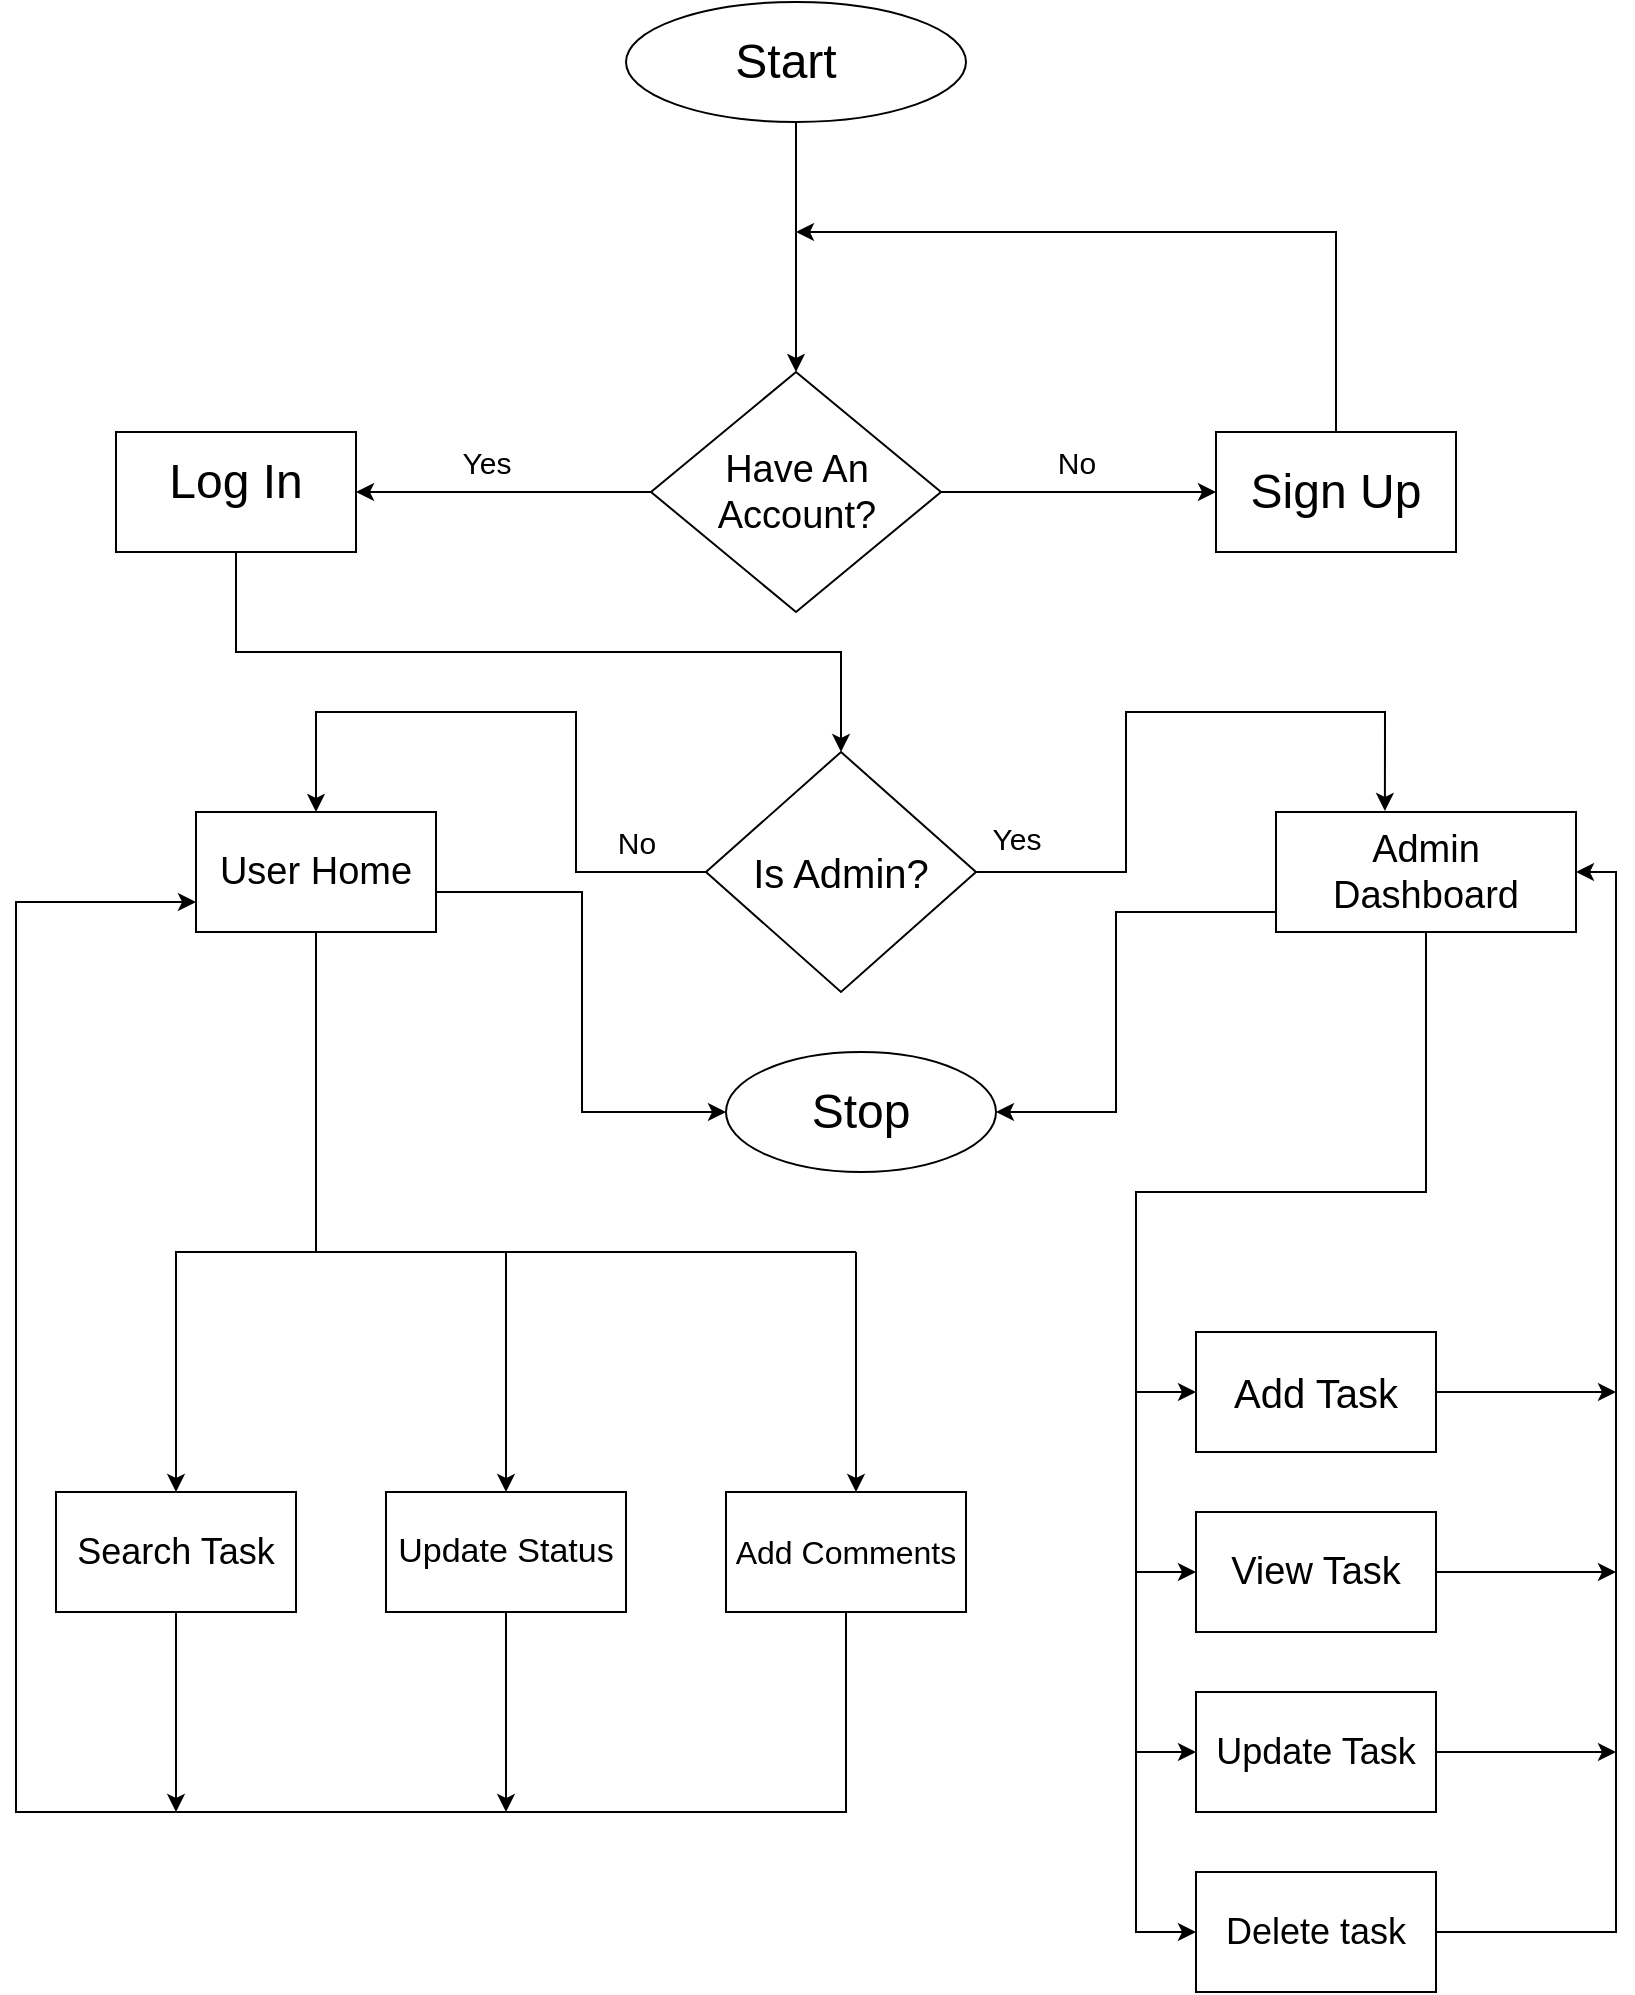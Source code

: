 <mxfile version="21.2.8" type="device">
  <diagram name="Page-1" id="6tgta4oha4WFMD-RV9gB">
    <mxGraphModel dx="1300" dy="840" grid="1" gridSize="10" guides="1" tooltips="1" connect="1" arrows="1" fold="1" page="1" pageScale="1" pageWidth="850" pageHeight="1100" math="0" shadow="0">
      <root>
        <mxCell id="0" />
        <mxCell id="1" parent="0" />
        <mxCell id="MXY0eOI428uYybuDjG1x-4" style="edgeStyle=orthogonalEdgeStyle;rounded=0;orthogonalLoop=1;jettySize=auto;html=1;exitX=0.5;exitY=1;exitDx=0;exitDy=0;" edge="1" parent="1" source="MXY0eOI428uYybuDjG1x-2" target="MXY0eOI428uYybuDjG1x-3">
          <mxGeometry relative="1" as="geometry" />
        </mxCell>
        <mxCell id="MXY0eOI428uYybuDjG1x-2" value="" style="ellipse;whiteSpace=wrap;html=1;" vertex="1" parent="1">
          <mxGeometry x="315" y="15" width="170" height="60" as="geometry" />
        </mxCell>
        <mxCell id="MXY0eOI428uYybuDjG1x-9" style="edgeStyle=orthogonalEdgeStyle;rounded=0;orthogonalLoop=1;jettySize=auto;html=1;exitX=1;exitY=0.5;exitDx=0;exitDy=0;entryX=0;entryY=0.5;entryDx=0;entryDy=0;" edge="1" parent="1" source="MXY0eOI428uYybuDjG1x-3" target="MXY0eOI428uYybuDjG1x-5">
          <mxGeometry relative="1" as="geometry" />
        </mxCell>
        <mxCell id="MXY0eOI428uYybuDjG1x-10" style="edgeStyle=orthogonalEdgeStyle;rounded=0;orthogonalLoop=1;jettySize=auto;html=1;exitX=0;exitY=0.5;exitDx=0;exitDy=0;entryX=1;entryY=0.5;entryDx=0;entryDy=0;" edge="1" parent="1" source="MXY0eOI428uYybuDjG1x-3" target="MXY0eOI428uYybuDjG1x-6">
          <mxGeometry relative="1" as="geometry" />
        </mxCell>
        <mxCell id="MXY0eOI428uYybuDjG1x-3" value="&lt;font style=&quot;font-size: 19px;&quot;&gt;Have An Account?&lt;/font&gt;" style="rhombus;whiteSpace=wrap;html=1;" vertex="1" parent="1">
          <mxGeometry x="327.5" y="200" width="145" height="120" as="geometry" />
        </mxCell>
        <mxCell id="MXY0eOI428uYybuDjG1x-75" style="edgeStyle=orthogonalEdgeStyle;rounded=0;orthogonalLoop=1;jettySize=auto;html=1;exitX=0.5;exitY=0;exitDx=0;exitDy=0;" edge="1" parent="1" source="MXY0eOI428uYybuDjG1x-5">
          <mxGeometry relative="1" as="geometry">
            <mxPoint x="400" y="130" as="targetPoint" />
            <Array as="points">
              <mxPoint x="670" y="130" />
            </Array>
          </mxGeometry>
        </mxCell>
        <mxCell id="MXY0eOI428uYybuDjG1x-5" value="" style="rounded=0;whiteSpace=wrap;html=1;" vertex="1" parent="1">
          <mxGeometry x="610" y="230" width="120" height="60" as="geometry" />
        </mxCell>
        <mxCell id="MXY0eOI428uYybuDjG1x-31" style="edgeStyle=orthogonalEdgeStyle;rounded=0;orthogonalLoop=1;jettySize=auto;html=1;exitX=0.5;exitY=1;exitDx=0;exitDy=0;" edge="1" parent="1" source="MXY0eOI428uYybuDjG1x-6" target="MXY0eOI428uYybuDjG1x-11">
          <mxGeometry relative="1" as="geometry" />
        </mxCell>
        <mxCell id="MXY0eOI428uYybuDjG1x-6" value="" style="rounded=0;whiteSpace=wrap;html=1;" vertex="1" parent="1">
          <mxGeometry x="60" y="230" width="120" height="60" as="geometry" />
        </mxCell>
        <mxCell id="MXY0eOI428uYybuDjG1x-39" style="edgeStyle=orthogonalEdgeStyle;rounded=0;orthogonalLoop=1;jettySize=auto;html=1;exitX=1;exitY=0.5;exitDx=0;exitDy=0;entryX=0.363;entryY=-0.009;entryDx=0;entryDy=0;entryPerimeter=0;" edge="1" parent="1" source="MXY0eOI428uYybuDjG1x-11" target="MXY0eOI428uYybuDjG1x-12">
          <mxGeometry relative="1" as="geometry" />
        </mxCell>
        <mxCell id="MXY0eOI428uYybuDjG1x-41" style="edgeStyle=orthogonalEdgeStyle;rounded=0;orthogonalLoop=1;jettySize=auto;html=1;exitX=0;exitY=0.5;exitDx=0;exitDy=0;entryX=0.5;entryY=0;entryDx=0;entryDy=0;" edge="1" parent="1" source="MXY0eOI428uYybuDjG1x-11" target="MXY0eOI428uYybuDjG1x-13">
          <mxGeometry relative="1" as="geometry">
            <Array as="points">
              <mxPoint x="290" y="450" />
              <mxPoint x="290" y="370" />
              <mxPoint x="160" y="370" />
            </Array>
          </mxGeometry>
        </mxCell>
        <mxCell id="MXY0eOI428uYybuDjG1x-11" value="&lt;font style=&quot;font-size: 20px;&quot;&gt;Is Admin?&lt;/font&gt;" style="rhombus;whiteSpace=wrap;html=1;" vertex="1" parent="1">
          <mxGeometry x="355" y="390" width="135" height="120" as="geometry" />
        </mxCell>
        <mxCell id="MXY0eOI428uYybuDjG1x-61" style="edgeStyle=orthogonalEdgeStyle;rounded=0;orthogonalLoop=1;jettySize=auto;html=1;exitX=0.5;exitY=1;exitDx=0;exitDy=0;entryX=0;entryY=0.5;entryDx=0;entryDy=0;" edge="1" parent="1" source="MXY0eOI428uYybuDjG1x-12" target="MXY0eOI428uYybuDjG1x-23">
          <mxGeometry relative="1" as="geometry">
            <Array as="points">
              <mxPoint x="715" y="610" />
              <mxPoint x="570" y="610" />
              <mxPoint x="570" y="980" />
            </Array>
          </mxGeometry>
        </mxCell>
        <mxCell id="MXY0eOI428uYybuDjG1x-67" style="edgeStyle=orthogonalEdgeStyle;rounded=0;orthogonalLoop=1;jettySize=auto;html=1;exitX=0;exitY=0.5;exitDx=0;exitDy=0;entryX=1;entryY=0.5;entryDx=0;entryDy=0;" edge="1" parent="1" source="MXY0eOI428uYybuDjG1x-12" target="MXY0eOI428uYybuDjG1x-34">
          <mxGeometry relative="1" as="geometry">
            <Array as="points">
              <mxPoint x="640" y="470" />
              <mxPoint x="560" y="470" />
              <mxPoint x="560" y="570" />
            </Array>
          </mxGeometry>
        </mxCell>
        <mxCell id="MXY0eOI428uYybuDjG1x-12" value="&lt;font style=&quot;font-size: 19px;&quot;&gt;Admin Dashboard&lt;/font&gt;" style="rounded=0;whiteSpace=wrap;html=1;" vertex="1" parent="1">
          <mxGeometry x="640" y="420" width="150" height="60" as="geometry" />
        </mxCell>
        <mxCell id="MXY0eOI428uYybuDjG1x-42" style="edgeStyle=orthogonalEdgeStyle;rounded=0;orthogonalLoop=1;jettySize=auto;html=1;exitX=1;exitY=0.5;exitDx=0;exitDy=0;entryX=0;entryY=0.5;entryDx=0;entryDy=0;" edge="1" parent="1" source="MXY0eOI428uYybuDjG1x-13" target="MXY0eOI428uYybuDjG1x-34">
          <mxGeometry relative="1" as="geometry">
            <Array as="points">
              <mxPoint x="220" y="460" />
              <mxPoint x="293" y="460" />
              <mxPoint x="293" y="570" />
            </Array>
          </mxGeometry>
        </mxCell>
        <mxCell id="MXY0eOI428uYybuDjG1x-43" style="edgeStyle=orthogonalEdgeStyle;rounded=0;orthogonalLoop=1;jettySize=auto;html=1;exitX=0.5;exitY=1;exitDx=0;exitDy=0;entryX=0.5;entryY=0;entryDx=0;entryDy=0;" edge="1" parent="1" source="MXY0eOI428uYybuDjG1x-13" target="MXY0eOI428uYybuDjG1x-17">
          <mxGeometry relative="1" as="geometry">
            <Array as="points">
              <mxPoint x="160" y="640" />
              <mxPoint x="90" y="640" />
            </Array>
          </mxGeometry>
        </mxCell>
        <mxCell id="MXY0eOI428uYybuDjG1x-13" value="&lt;font style=&quot;font-size: 19px;&quot;&gt;User Home&lt;/font&gt;" style="rounded=0;whiteSpace=wrap;html=1;" vertex="1" parent="1">
          <mxGeometry x="100" y="420" width="120" height="60" as="geometry" />
        </mxCell>
        <mxCell id="MXY0eOI428uYybuDjG1x-17" value="&lt;font style=&quot;font-size: 18px;&quot;&gt;Search Task&lt;/font&gt;" style="rounded=0;whiteSpace=wrap;html=1;" vertex="1" parent="1">
          <mxGeometry x="30" y="760" width="120" height="60" as="geometry" />
        </mxCell>
        <mxCell id="MXY0eOI428uYybuDjG1x-18" value="&lt;font style=&quot;font-size: 17px;&quot;&gt;Update Status&lt;/font&gt;" style="rounded=0;whiteSpace=wrap;html=1;" vertex="1" parent="1">
          <mxGeometry x="195" y="760" width="120" height="60" as="geometry" />
        </mxCell>
        <mxCell id="MXY0eOI428uYybuDjG1x-52" style="edgeStyle=orthogonalEdgeStyle;rounded=0;orthogonalLoop=1;jettySize=auto;html=1;exitX=0.5;exitY=1;exitDx=0;exitDy=0;entryX=0;entryY=0.75;entryDx=0;entryDy=0;" edge="1" parent="1" source="MXY0eOI428uYybuDjG1x-19" target="MXY0eOI428uYybuDjG1x-13">
          <mxGeometry relative="1" as="geometry">
            <Array as="points">
              <mxPoint x="425" y="920" />
              <mxPoint x="10" y="920" />
              <mxPoint x="10" y="465" />
            </Array>
          </mxGeometry>
        </mxCell>
        <mxCell id="MXY0eOI428uYybuDjG1x-19" value="&lt;font style=&quot;font-size: 16px;&quot;&gt;Add Comments&lt;/font&gt;" style="rounded=0;whiteSpace=wrap;html=1;" vertex="1" parent="1">
          <mxGeometry x="365" y="760" width="120" height="60" as="geometry" />
        </mxCell>
        <mxCell id="MXY0eOI428uYybuDjG1x-60" style="edgeStyle=orthogonalEdgeStyle;rounded=0;orthogonalLoop=1;jettySize=auto;html=1;exitX=1;exitY=0.5;exitDx=0;exitDy=0;" edge="1" parent="1" source="MXY0eOI428uYybuDjG1x-20">
          <mxGeometry relative="1" as="geometry">
            <mxPoint x="810" y="890" as="targetPoint" />
          </mxGeometry>
        </mxCell>
        <mxCell id="MXY0eOI428uYybuDjG1x-20" value="&lt;font style=&quot;font-size: 18px;&quot;&gt;Update Task&lt;/font&gt;" style="rounded=0;whiteSpace=wrap;html=1;" vertex="1" parent="1">
          <mxGeometry x="600" y="860" width="120" height="60" as="geometry" />
        </mxCell>
        <mxCell id="MXY0eOI428uYybuDjG1x-58" style="edgeStyle=orthogonalEdgeStyle;rounded=0;orthogonalLoop=1;jettySize=auto;html=1;exitX=1;exitY=0.5;exitDx=0;exitDy=0;" edge="1" parent="1" source="MXY0eOI428uYybuDjG1x-21">
          <mxGeometry relative="1" as="geometry">
            <mxPoint x="810" y="800" as="targetPoint" />
          </mxGeometry>
        </mxCell>
        <mxCell id="MXY0eOI428uYybuDjG1x-21" value="&lt;font style=&quot;font-size: 19px;&quot;&gt;View Task&lt;/font&gt;" style="rounded=0;whiteSpace=wrap;html=1;" vertex="1" parent="1">
          <mxGeometry x="600" y="770" width="120" height="60" as="geometry" />
        </mxCell>
        <mxCell id="MXY0eOI428uYybuDjG1x-59" style="edgeStyle=orthogonalEdgeStyle;rounded=0;orthogonalLoop=1;jettySize=auto;html=1;exitX=1;exitY=0.5;exitDx=0;exitDy=0;" edge="1" parent="1" source="MXY0eOI428uYybuDjG1x-22">
          <mxGeometry relative="1" as="geometry">
            <mxPoint x="810" y="710" as="targetPoint" />
          </mxGeometry>
        </mxCell>
        <mxCell id="MXY0eOI428uYybuDjG1x-22" value="&lt;font style=&quot;font-size: 20px;&quot;&gt;Add Task&lt;/font&gt;" style="rounded=0;whiteSpace=wrap;html=1;" vertex="1" parent="1">
          <mxGeometry x="600" y="680" width="120" height="60" as="geometry" />
        </mxCell>
        <mxCell id="MXY0eOI428uYybuDjG1x-55" style="edgeStyle=orthogonalEdgeStyle;rounded=0;orthogonalLoop=1;jettySize=auto;html=1;exitX=1;exitY=0.5;exitDx=0;exitDy=0;entryX=1;entryY=0.5;entryDx=0;entryDy=0;" edge="1" parent="1" source="MXY0eOI428uYybuDjG1x-23" target="MXY0eOI428uYybuDjG1x-12">
          <mxGeometry relative="1" as="geometry" />
        </mxCell>
        <mxCell id="MXY0eOI428uYybuDjG1x-23" value="&lt;font style=&quot;font-size: 18px;&quot;&gt;Delete task&lt;/font&gt;" style="rounded=0;whiteSpace=wrap;html=1;" vertex="1" parent="1">
          <mxGeometry x="600" y="950" width="120" height="60" as="geometry" />
        </mxCell>
        <mxCell id="MXY0eOI428uYybuDjG1x-25" value="&lt;font style=&quot;font-size: 24px;&quot;&gt;Start&lt;/font&gt;" style="text;html=1;strokeColor=none;fillColor=none;align=center;verticalAlign=middle;whiteSpace=wrap;rounded=0;" vertex="1" parent="1">
          <mxGeometry x="365" y="30" width="60" height="30" as="geometry" />
        </mxCell>
        <mxCell id="MXY0eOI428uYybuDjG1x-26" value="&lt;font style=&quot;font-size: 24px;&quot;&gt;Sign Up&lt;/font&gt;" style="text;html=1;strokeColor=none;fillColor=none;align=center;verticalAlign=middle;whiteSpace=wrap;rounded=0;" vertex="1" parent="1">
          <mxGeometry x="625" y="245" width="90" height="30" as="geometry" />
        </mxCell>
        <mxCell id="MXY0eOI428uYybuDjG1x-27" value="&lt;font style=&quot;font-size: 24px;&quot;&gt;Log In&lt;/font&gt;" style="text;html=1;strokeColor=none;fillColor=none;align=center;verticalAlign=middle;whiteSpace=wrap;rounded=0;" vertex="1" parent="1">
          <mxGeometry x="80" y="240" width="80" height="30" as="geometry" />
        </mxCell>
        <mxCell id="MXY0eOI428uYybuDjG1x-34" value="&lt;font style=&quot;font-size: 24px;&quot;&gt;Stop&lt;/font&gt;" style="ellipse;whiteSpace=wrap;html=1;" vertex="1" parent="1">
          <mxGeometry x="365" y="540" width="135" height="60" as="geometry" />
        </mxCell>
        <mxCell id="MXY0eOI428uYybuDjG1x-47" value="" style="endArrow=none;html=1;rounded=0;" edge="1" parent="1">
          <mxGeometry width="50" height="50" relative="1" as="geometry">
            <mxPoint x="160" y="640" as="sourcePoint" />
            <mxPoint x="430" y="640" as="targetPoint" />
            <Array as="points" />
          </mxGeometry>
        </mxCell>
        <mxCell id="MXY0eOI428uYybuDjG1x-49" value="" style="endArrow=classic;html=1;rounded=0;" edge="1" parent="1">
          <mxGeometry width="50" height="50" relative="1" as="geometry">
            <mxPoint x="430" y="640" as="sourcePoint" />
            <mxPoint x="430" y="760" as="targetPoint" />
          </mxGeometry>
        </mxCell>
        <mxCell id="MXY0eOI428uYybuDjG1x-50" value="" style="endArrow=classic;html=1;rounded=0;entryX=0.5;entryY=0;entryDx=0;entryDy=0;" edge="1" parent="1" target="MXY0eOI428uYybuDjG1x-18">
          <mxGeometry width="50" height="50" relative="1" as="geometry">
            <mxPoint x="255" y="640" as="sourcePoint" />
            <mxPoint x="300" y="680" as="targetPoint" />
          </mxGeometry>
        </mxCell>
        <mxCell id="MXY0eOI428uYybuDjG1x-53" value="" style="endArrow=classic;html=1;rounded=0;exitX=0.5;exitY=1;exitDx=0;exitDy=0;" edge="1" parent="1" source="MXY0eOI428uYybuDjG1x-18">
          <mxGeometry width="50" height="50" relative="1" as="geometry">
            <mxPoint x="190" y="710" as="sourcePoint" />
            <mxPoint x="255" y="920" as="targetPoint" />
          </mxGeometry>
        </mxCell>
        <mxCell id="MXY0eOI428uYybuDjG1x-54" value="" style="endArrow=classic;html=1;rounded=0;exitX=0.5;exitY=1;exitDx=0;exitDy=0;" edge="1" parent="1" source="MXY0eOI428uYybuDjG1x-17">
          <mxGeometry width="50" height="50" relative="1" as="geometry">
            <mxPoint x="190" y="710" as="sourcePoint" />
            <mxPoint x="90" y="920" as="targetPoint" />
          </mxGeometry>
        </mxCell>
        <mxCell id="MXY0eOI428uYybuDjG1x-63" value="" style="endArrow=classic;html=1;rounded=0;entryX=0;entryY=0.5;entryDx=0;entryDy=0;" edge="1" parent="1" target="MXY0eOI428uYybuDjG1x-22">
          <mxGeometry width="50" height="50" relative="1" as="geometry">
            <mxPoint x="570" y="710" as="sourcePoint" />
            <mxPoint x="240" y="660" as="targetPoint" />
          </mxGeometry>
        </mxCell>
        <mxCell id="MXY0eOI428uYybuDjG1x-64" value="" style="endArrow=classic;html=1;rounded=0;exitX=0;exitY=0.5;exitDx=0;exitDy=0;entryX=0;entryY=0.5;entryDx=0;entryDy=0;" edge="1" parent="1" target="MXY0eOI428uYybuDjG1x-21">
          <mxGeometry width="50" height="50" relative="1" as="geometry">
            <mxPoint x="570" y="800" as="sourcePoint" />
            <mxPoint x="580" y="720" as="targetPoint" />
          </mxGeometry>
        </mxCell>
        <mxCell id="MXY0eOI428uYybuDjG1x-66" value="" style="endArrow=classic;html=1;rounded=0;entryX=0;entryY=0.5;entryDx=0;entryDy=0;" edge="1" parent="1" target="MXY0eOI428uYybuDjG1x-20">
          <mxGeometry width="50" height="50" relative="1" as="geometry">
            <mxPoint x="570" y="890" as="sourcePoint" />
            <mxPoint x="610" y="810" as="targetPoint" />
            <Array as="points">
              <mxPoint x="590" y="890" />
            </Array>
          </mxGeometry>
        </mxCell>
        <mxCell id="MXY0eOI428uYybuDjG1x-68" value="&lt;font style=&quot;font-size: 15px;&quot;&gt;Yes&lt;/font&gt;" style="text;html=1;align=center;verticalAlign=middle;resizable=0;points=[];autosize=1;strokeColor=none;fillColor=none;" vertex="1" parent="1">
          <mxGeometry x="220" y="230" width="50" height="30" as="geometry" />
        </mxCell>
        <mxCell id="MXY0eOI428uYybuDjG1x-69" value="&lt;font style=&quot;font-size: 15px;&quot;&gt;No&lt;/font&gt;" style="text;html=1;align=center;verticalAlign=middle;resizable=0;points=[];autosize=1;strokeColor=none;fillColor=none;" vertex="1" parent="1">
          <mxGeometry x="520" y="230" width="40" height="30" as="geometry" />
        </mxCell>
        <mxCell id="MXY0eOI428uYybuDjG1x-70" value="&lt;font style=&quot;font-size: 15px;&quot;&gt;No&lt;/font&gt;" style="text;html=1;align=center;verticalAlign=middle;resizable=0;points=[];autosize=1;strokeColor=none;fillColor=none;" vertex="1" parent="1">
          <mxGeometry x="300" y="420" width="40" height="30" as="geometry" />
        </mxCell>
        <mxCell id="MXY0eOI428uYybuDjG1x-72" value="&lt;font style=&quot;font-size: 15px;&quot;&gt;Yes&lt;/font&gt;" style="text;html=1;align=center;verticalAlign=middle;resizable=0;points=[];autosize=1;strokeColor=none;fillColor=none;" vertex="1" parent="1">
          <mxGeometry x="485" y="418" width="50" height="30" as="geometry" />
        </mxCell>
      </root>
    </mxGraphModel>
  </diagram>
</mxfile>
